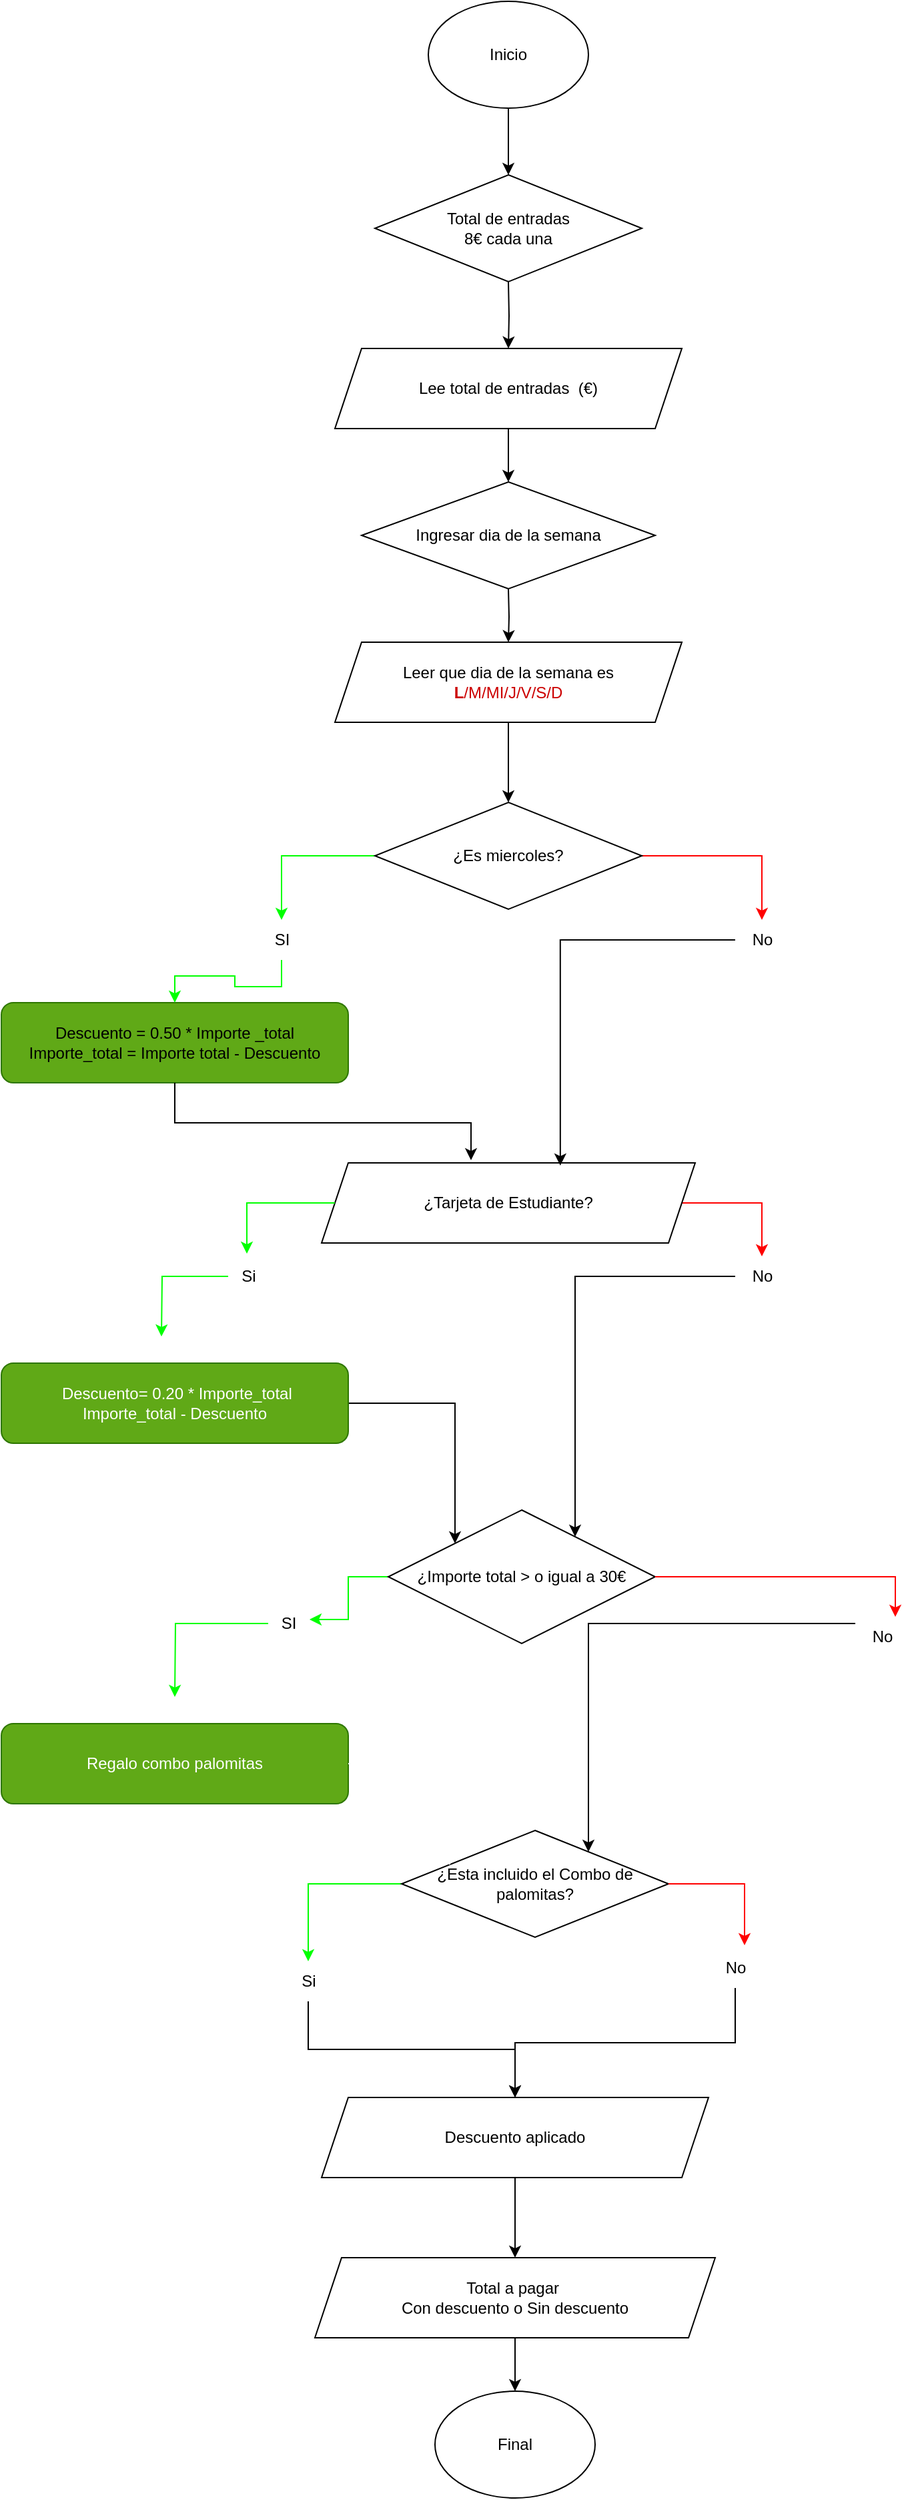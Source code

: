 <mxfile version="28.2.5">
  <diagram name="Página-1" id="4uVQyGRxWOqwHOy2pt-t">
    <mxGraphModel dx="872" dy="537" grid="1" gridSize="10" guides="1" tooltips="1" connect="1" arrows="1" fold="1" page="1" pageScale="1" pageWidth="827" pageHeight="1169" math="0" shadow="0">
      <root>
        <mxCell id="0" />
        <mxCell id="1" parent="0" />
        <mxCell id="Xi4zOX4Ra3sqcCDcsyOL-14" value="" style="edgeStyle=orthogonalEdgeStyle;rounded=0;orthogonalLoop=1;jettySize=auto;html=1;" parent="1" target="Xi4zOX4Ra3sqcCDcsyOL-13" edge="1">
          <mxGeometry relative="1" as="geometry">
            <mxPoint x="390" y="220" as="sourcePoint" />
          </mxGeometry>
        </mxCell>
        <mxCell id="Xi4zOX4Ra3sqcCDcsyOL-16" value="" style="edgeStyle=orthogonalEdgeStyle;rounded=0;orthogonalLoop=1;jettySize=auto;html=1;" parent="1" source="Xi4zOX4Ra3sqcCDcsyOL-13" edge="1">
          <mxGeometry relative="1" as="geometry">
            <mxPoint x="390" y="370" as="targetPoint" />
          </mxGeometry>
        </mxCell>
        <mxCell id="Xi4zOX4Ra3sqcCDcsyOL-13" value="Lee total de entradas&amp;nbsp; (€)" style="shape=parallelogram;perimeter=parallelogramPerimeter;whiteSpace=wrap;html=1;fixedSize=1;" parent="1" vertex="1">
          <mxGeometry x="260" y="270" width="260" height="60" as="geometry" />
        </mxCell>
        <mxCell id="Xi4zOX4Ra3sqcCDcsyOL-18" value="" style="edgeStyle=orthogonalEdgeStyle;rounded=0;orthogonalLoop=1;jettySize=auto;html=1;" parent="1" target="Xi4zOX4Ra3sqcCDcsyOL-17" edge="1">
          <mxGeometry relative="1" as="geometry">
            <mxPoint x="390" y="450" as="sourcePoint" />
          </mxGeometry>
        </mxCell>
        <mxCell id="8Yj5Lyuymm6ebUo1BJ9c-14" value="" style="edgeStyle=orthogonalEdgeStyle;rounded=0;orthogonalLoop=1;jettySize=auto;html=1;" edge="1" parent="1" source="Xi4zOX4Ra3sqcCDcsyOL-17" target="Xi4zOX4Ra3sqcCDcsyOL-31">
          <mxGeometry relative="1" as="geometry" />
        </mxCell>
        <mxCell id="Xi4zOX4Ra3sqcCDcsyOL-17" value="Leer que dia de la semana es&lt;br&gt;&lt;font style=&quot;color: rgb(204, 0, 0);&quot;&gt;&lt;font style=&quot;color: rgb(204, 0, 0);&quot;&gt;&lt;b style=&quot;&quot;&gt;L&lt;/b&gt;/&lt;/font&gt;M/MI/J/V/S/D&lt;/font&gt;" style="shape=parallelogram;perimeter=parallelogramPerimeter;whiteSpace=wrap;html=1;fixedSize=1;" parent="1" vertex="1">
          <mxGeometry x="260" y="490" width="260" height="60" as="geometry" />
        </mxCell>
        <mxCell id="Xi4zOX4Ra3sqcCDcsyOL-19" value="&lt;div&gt;&lt;span style=&quot;background-color: transparent; color: light-dark(rgb(0, 0, 0), rgb(255, 255, 255));&quot;&gt;Descuento = 0.50 * Importe _total&lt;/span&gt;&lt;/div&gt;&lt;div&gt;&lt;span style=&quot;background-color: transparent; color: light-dark(rgb(0, 0, 0), rgb(255, 255, 255));&quot;&gt;Importe_total = Importe total - Descuento&lt;/span&gt;&lt;/div&gt;" style="rounded=1;whiteSpace=wrap;html=1;fillColor=#60a917;fontColor=#ffffff;strokeColor=#2D7600;" parent="1" vertex="1">
          <mxGeometry x="10" y="760" width="260" height="60" as="geometry" />
        </mxCell>
        <mxCell id="Lfq2bZzCbfA5XwjTOptQ-1" value="" style="edgeStyle=orthogonalEdgeStyle;rounded=0;orthogonalLoop=1;jettySize=auto;html=1;" parent="1" source="Xi4zOX4Ra3sqcCDcsyOL-21" edge="1">
          <mxGeometry relative="1" as="geometry">
            <mxPoint x="390" y="140" as="targetPoint" />
          </mxGeometry>
        </mxCell>
        <mxCell id="Xi4zOX4Ra3sqcCDcsyOL-21" value="Inicio" style="ellipse;whiteSpace=wrap;html=1;" parent="1" vertex="1">
          <mxGeometry x="330" y="10" width="120" height="80" as="geometry" />
        </mxCell>
        <mxCell id="Xi4zOX4Ra3sqcCDcsyOL-36" style="edgeStyle=orthogonalEdgeStyle;rounded=0;orthogonalLoop=1;jettySize=auto;html=1;strokeColor=#00FF00;" parent="1" source="Xi4zOX4Ra3sqcCDcsyOL-31" target="Xi4zOX4Ra3sqcCDcsyOL-32" edge="1">
          <mxGeometry relative="1" as="geometry" />
        </mxCell>
        <mxCell id="Xi4zOX4Ra3sqcCDcsyOL-37" style="edgeStyle=orthogonalEdgeStyle;rounded=0;orthogonalLoop=1;jettySize=auto;html=1;strokeColor=#FF0000;" parent="1" source="Xi4zOX4Ra3sqcCDcsyOL-31" target="Xi4zOX4Ra3sqcCDcsyOL-33" edge="1">
          <mxGeometry relative="1" as="geometry" />
        </mxCell>
        <mxCell id="Xi4zOX4Ra3sqcCDcsyOL-31" value="¿Es miercoles?" style="rhombus;whiteSpace=wrap;html=1;" parent="1" vertex="1">
          <mxGeometry x="290" y="610" width="200" height="80" as="geometry" />
        </mxCell>
        <mxCell id="Xi4zOX4Ra3sqcCDcsyOL-38" value="" style="edgeStyle=orthogonalEdgeStyle;rounded=0;orthogonalLoop=1;jettySize=auto;html=1;strokeColor=#00FF00;" parent="1" source="Xi4zOX4Ra3sqcCDcsyOL-32" target="Xi4zOX4Ra3sqcCDcsyOL-19" edge="1">
          <mxGeometry relative="1" as="geometry" />
        </mxCell>
        <mxCell id="Xi4zOX4Ra3sqcCDcsyOL-32" value="SI" style="text;html=1;align=center;verticalAlign=middle;resizable=0;points=[];autosize=1;strokeColor=none;fillColor=none;" parent="1" vertex="1">
          <mxGeometry x="205" y="698" width="30" height="30" as="geometry" />
        </mxCell>
        <mxCell id="Xi4zOX4Ra3sqcCDcsyOL-33" value="No" style="text;html=1;align=center;verticalAlign=middle;resizable=0;points=[];autosize=1;strokeColor=none;fillColor=none;" parent="1" vertex="1">
          <mxGeometry x="560" y="698" width="40" height="30" as="geometry" />
        </mxCell>
        <mxCell id="Xi4zOX4Ra3sqcCDcsyOL-54" value="" style="edgeStyle=orthogonalEdgeStyle;rounded=0;orthogonalLoop=1;jettySize=auto;html=1;strokeColor=#FF0000;" parent="1" source="Xi4zOX4Ra3sqcCDcsyOL-40" target="Xi4zOX4Ra3sqcCDcsyOL-42" edge="1">
          <mxGeometry relative="1" as="geometry" />
        </mxCell>
        <mxCell id="Xi4zOX4Ra3sqcCDcsyOL-40" value="¿Tarjeta de Estudiante?" style="shape=parallelogram;perimeter=parallelogramPerimeter;whiteSpace=wrap;html=1;fixedSize=1;" parent="1" vertex="1">
          <mxGeometry x="250" y="880" width="280" height="60" as="geometry" />
        </mxCell>
        <mxCell id="Xi4zOX4Ra3sqcCDcsyOL-57" style="edgeStyle=orthogonalEdgeStyle;rounded=0;orthogonalLoop=1;jettySize=auto;html=1;strokeColor=#00FF00;" parent="1" source="Xi4zOX4Ra3sqcCDcsyOL-41" edge="1">
          <mxGeometry relative="1" as="geometry">
            <mxPoint x="130" y="1010" as="targetPoint" />
          </mxGeometry>
        </mxCell>
        <mxCell id="Xi4zOX4Ra3sqcCDcsyOL-41" value="Si" style="text;html=1;align=center;verticalAlign=middle;resizable=0;points=[];autosize=1;strokeColor=none;fillColor=none;" parent="1" vertex="1">
          <mxGeometry x="180" y="950" width="30" height="30" as="geometry" />
        </mxCell>
        <mxCell id="8Yj5Lyuymm6ebUo1BJ9c-11" style="edgeStyle=orthogonalEdgeStyle;rounded=0;orthogonalLoop=1;jettySize=auto;html=1;" edge="1" parent="1" source="Xi4zOX4Ra3sqcCDcsyOL-42" target="Xi4zOX4Ra3sqcCDcsyOL-51">
          <mxGeometry relative="1" as="geometry">
            <Array as="points">
              <mxPoint x="440" y="965" />
            </Array>
          </mxGeometry>
        </mxCell>
        <mxCell id="Xi4zOX4Ra3sqcCDcsyOL-42" value="No" style="text;html=1;align=center;verticalAlign=middle;resizable=0;points=[];autosize=1;strokeColor=none;fillColor=none;" parent="1" vertex="1">
          <mxGeometry x="560" y="950" width="40" height="30" as="geometry" />
        </mxCell>
        <mxCell id="Xi4zOX4Ra3sqcCDcsyOL-60" style="edgeStyle=orthogonalEdgeStyle;rounded=0;orthogonalLoop=1;jettySize=auto;html=1;strokeColor=#00FF00;entryX=1.033;entryY=0.4;entryDx=0;entryDy=0;entryPerimeter=0;" parent="1" source="Xi4zOX4Ra3sqcCDcsyOL-51" edge="1" target="Xi4zOX4Ra3sqcCDcsyOL-58">
          <mxGeometry relative="1" as="geometry">
            <mxPoint x="250" y="1220" as="targetPoint" />
          </mxGeometry>
        </mxCell>
        <mxCell id="Xi4zOX4Ra3sqcCDcsyOL-51" value="¿Importe total &amp;gt; o igual a 30€" style="rhombus;whiteSpace=wrap;html=1;" parent="1" vertex="1">
          <mxGeometry x="300" y="1140" width="200" height="100" as="geometry" />
        </mxCell>
        <mxCell id="Xi4zOX4Ra3sqcCDcsyOL-55" style="edgeStyle=orthogonalEdgeStyle;rounded=0;orthogonalLoop=1;jettySize=auto;html=1;entryX=0.467;entryY=-0.067;entryDx=0;entryDy=0;entryPerimeter=0;strokeColor=#00FF00;" parent="1" source="Xi4zOX4Ra3sqcCDcsyOL-40" target="Xi4zOX4Ra3sqcCDcsyOL-41" edge="1">
          <mxGeometry relative="1" as="geometry" />
        </mxCell>
        <mxCell id="8Yj5Lyuymm6ebUo1BJ9c-10" style="edgeStyle=orthogonalEdgeStyle;rounded=0;orthogonalLoop=1;jettySize=auto;html=1;" edge="1" parent="1" source="Xi4zOX4Ra3sqcCDcsyOL-56" target="Xi4zOX4Ra3sqcCDcsyOL-51">
          <mxGeometry relative="1" as="geometry">
            <Array as="points">
              <mxPoint x="350" y="1060" />
            </Array>
          </mxGeometry>
        </mxCell>
        <mxCell id="Xi4zOX4Ra3sqcCDcsyOL-56" value="&amp;nbsp;Descuento= 0.20 * Importe_total&lt;div&gt;Importe_total - Descuento&lt;/div&gt;" style="rounded=1;whiteSpace=wrap;html=1;fillColor=#60a917;fontColor=#ffffff;strokeColor=#2D7600;" parent="1" vertex="1">
          <mxGeometry x="10" y="1030" width="260" height="60" as="geometry" />
        </mxCell>
        <mxCell id="Xi4zOX4Ra3sqcCDcsyOL-65" style="edgeStyle=orthogonalEdgeStyle;rounded=0;orthogonalLoop=1;jettySize=auto;html=1;strokeColor=#00FF00;" parent="1" source="Xi4zOX4Ra3sqcCDcsyOL-58" edge="1">
          <mxGeometry relative="1" as="geometry">
            <mxPoint x="140" y="1280" as="targetPoint" />
          </mxGeometry>
        </mxCell>
        <mxCell id="Xi4zOX4Ra3sqcCDcsyOL-58" value="SI" style="text;html=1;align=center;verticalAlign=middle;resizable=0;points=[];autosize=1;strokeColor=none;fillColor=none;" parent="1" vertex="1">
          <mxGeometry x="210" y="1210" width="30" height="30" as="geometry" />
        </mxCell>
        <mxCell id="8Yj5Lyuymm6ebUo1BJ9c-5" style="edgeStyle=orthogonalEdgeStyle;rounded=0;orthogonalLoop=1;jettySize=auto;html=1;" edge="1" parent="1" source="Xi4zOX4Ra3sqcCDcsyOL-59" target="Xi4zOX4Ra3sqcCDcsyOL-66">
          <mxGeometry relative="1" as="geometry">
            <Array as="points">
              <mxPoint x="450" y="1225" />
            </Array>
          </mxGeometry>
        </mxCell>
        <mxCell id="Xi4zOX4Ra3sqcCDcsyOL-59" value="No" style="text;html=1;align=center;verticalAlign=middle;resizable=0;points=[];autosize=1;strokeColor=none;fillColor=none;" parent="1" vertex="1">
          <mxGeometry x="650" y="1220" width="40" height="30" as="geometry" />
        </mxCell>
        <mxCell id="Xi4zOX4Ra3sqcCDcsyOL-64" value="Regalo combo palomitas" style="rounded=1;whiteSpace=wrap;html=1;fillColor=#60a917;fontColor=#ffffff;strokeColor=#2D7600;" parent="1" vertex="1">
          <mxGeometry x="10" y="1300" width="260" height="60" as="geometry" />
        </mxCell>
        <mxCell id="Xi4zOX4Ra3sqcCDcsyOL-70" style="edgeStyle=orthogonalEdgeStyle;rounded=0;orthogonalLoop=1;jettySize=auto;html=1;strokeColor=#00FF00;" parent="1" source="Xi4zOX4Ra3sqcCDcsyOL-66" target="Xi4zOX4Ra3sqcCDcsyOL-67" edge="1">
          <mxGeometry relative="1" as="geometry" />
        </mxCell>
        <mxCell id="Xi4zOX4Ra3sqcCDcsyOL-66" value="¿Esta incluido el Combo de palomitas?" style="rhombus;whiteSpace=wrap;html=1;" parent="1" vertex="1">
          <mxGeometry x="310" y="1380" width="200" height="80" as="geometry" />
        </mxCell>
        <mxCell id="Xi4zOX4Ra3sqcCDcsyOL-78" value="" style="edgeStyle=orthogonalEdgeStyle;rounded=0;orthogonalLoop=1;jettySize=auto;html=1;" parent="1" source="Xi4zOX4Ra3sqcCDcsyOL-67" target="Xi4zOX4Ra3sqcCDcsyOL-74" edge="1">
          <mxGeometry relative="1" as="geometry" />
        </mxCell>
        <mxCell id="Xi4zOX4Ra3sqcCDcsyOL-67" value="Si" style="text;html=1;align=center;verticalAlign=middle;resizable=0;points=[];autosize=1;strokeColor=none;fillColor=none;" parent="1" vertex="1">
          <mxGeometry x="225" y="1478" width="30" height="30" as="geometry" />
        </mxCell>
        <mxCell id="Xi4zOX4Ra3sqcCDcsyOL-77" value="" style="edgeStyle=orthogonalEdgeStyle;rounded=0;orthogonalLoop=1;jettySize=auto;html=1;" parent="1" source="Xi4zOX4Ra3sqcCDcsyOL-68" target="Xi4zOX4Ra3sqcCDcsyOL-74" edge="1">
          <mxGeometry relative="1" as="geometry" />
        </mxCell>
        <mxCell id="Xi4zOX4Ra3sqcCDcsyOL-68" value="No" style="text;html=1;align=center;verticalAlign=middle;resizable=0;points=[];autosize=1;strokeColor=none;fillColor=none;" parent="1" vertex="1">
          <mxGeometry x="540" y="1468" width="40" height="30" as="geometry" />
        </mxCell>
        <mxCell id="Xi4zOX4Ra3sqcCDcsyOL-80" value="" style="edgeStyle=orthogonalEdgeStyle;rounded=0;orthogonalLoop=1;jettySize=auto;html=1;" parent="1" source="Xi4zOX4Ra3sqcCDcsyOL-74" target="Xi4zOX4Ra3sqcCDcsyOL-79" edge="1">
          <mxGeometry relative="1" as="geometry" />
        </mxCell>
        <mxCell id="Xi4zOX4Ra3sqcCDcsyOL-74" value="Descuento aplicado" style="shape=parallelogram;perimeter=parallelogramPerimeter;whiteSpace=wrap;html=1;fixedSize=1;" parent="1" vertex="1">
          <mxGeometry x="250" y="1580" width="290" height="60" as="geometry" />
        </mxCell>
        <mxCell id="f5JPcprQsZLEg_q76xs9-2" value="" style="edgeStyle=orthogonalEdgeStyle;rounded=0;orthogonalLoop=1;jettySize=auto;html=1;" parent="1" source="Xi4zOX4Ra3sqcCDcsyOL-79" target="f5JPcprQsZLEg_q76xs9-1" edge="1">
          <mxGeometry relative="1" as="geometry" />
        </mxCell>
        <mxCell id="Xi4zOX4Ra3sqcCDcsyOL-79" value="Total a pagar&amp;nbsp;&lt;div&gt;Con descuento o Sin descuento&lt;/div&gt;" style="shape=parallelogram;perimeter=parallelogramPerimeter;whiteSpace=wrap;html=1;fixedSize=1;" parent="1" vertex="1">
          <mxGeometry x="245" y="1700" width="300" height="60" as="geometry" />
        </mxCell>
        <mxCell id="f5JPcprQsZLEg_q76xs9-1" value="Final" style="ellipse;whiteSpace=wrap;html=1;" parent="1" vertex="1">
          <mxGeometry x="335" y="1800" width="120" height="80" as="geometry" />
        </mxCell>
        <mxCell id="8Yj5Lyuymm6ebUo1BJ9c-2" value="Total de entradas&lt;br&gt;8€ cada una" style="rhombus;whiteSpace=wrap;html=1;" vertex="1" parent="1">
          <mxGeometry x="290" y="140" width="200" height="80" as="geometry" />
        </mxCell>
        <mxCell id="8Yj5Lyuymm6ebUo1BJ9c-3" value="Ingresar dia de la semana" style="rhombus;whiteSpace=wrap;html=1;" vertex="1" parent="1">
          <mxGeometry x="280" y="370" width="220" height="80" as="geometry" />
        </mxCell>
        <mxCell id="8Yj5Lyuymm6ebUo1BJ9c-4" style="edgeStyle=orthogonalEdgeStyle;rounded=0;orthogonalLoop=1;jettySize=auto;html=1;entryX=0.18;entryY=0.325;entryDx=0;entryDy=0;entryPerimeter=0;strokeColor=#FFFFFF;" edge="1" parent="1" source="Xi4zOX4Ra3sqcCDcsyOL-64" target="Xi4zOX4Ra3sqcCDcsyOL-66">
          <mxGeometry relative="1" as="geometry" />
        </mxCell>
        <mxCell id="8Yj5Lyuymm6ebUo1BJ9c-6" style="edgeStyle=orthogonalEdgeStyle;rounded=0;orthogonalLoop=1;jettySize=auto;html=1;entryX=0.675;entryY=-0.067;entryDx=0;entryDy=0;entryPerimeter=0;strokeColor=#FF0000;" edge="1" parent="1" source="Xi4zOX4Ra3sqcCDcsyOL-66" target="Xi4zOX4Ra3sqcCDcsyOL-68">
          <mxGeometry relative="1" as="geometry" />
        </mxCell>
        <mxCell id="8Yj5Lyuymm6ebUo1BJ9c-9" style="edgeStyle=orthogonalEdgeStyle;rounded=0;orthogonalLoop=1;jettySize=auto;html=1;entryX=0.75;entryY=0;entryDx=0;entryDy=0;entryPerimeter=0;strokeColor=#FF0000;" edge="1" parent="1" source="Xi4zOX4Ra3sqcCDcsyOL-51" target="Xi4zOX4Ra3sqcCDcsyOL-59">
          <mxGeometry relative="1" as="geometry" />
        </mxCell>
        <mxCell id="8Yj5Lyuymm6ebUo1BJ9c-12" style="edgeStyle=orthogonalEdgeStyle;rounded=0;orthogonalLoop=1;jettySize=auto;html=1;entryX=0.639;entryY=0.033;entryDx=0;entryDy=0;entryPerimeter=0;" edge="1" parent="1" source="Xi4zOX4Ra3sqcCDcsyOL-33" target="Xi4zOX4Ra3sqcCDcsyOL-40">
          <mxGeometry relative="1" as="geometry" />
        </mxCell>
        <mxCell id="8Yj5Lyuymm6ebUo1BJ9c-13" style="edgeStyle=orthogonalEdgeStyle;rounded=0;orthogonalLoop=1;jettySize=auto;html=1;entryX=0.4;entryY=-0.033;entryDx=0;entryDy=0;entryPerimeter=0;" edge="1" parent="1" source="Xi4zOX4Ra3sqcCDcsyOL-19" target="Xi4zOX4Ra3sqcCDcsyOL-40">
          <mxGeometry relative="1" as="geometry" />
        </mxCell>
      </root>
    </mxGraphModel>
  </diagram>
</mxfile>
